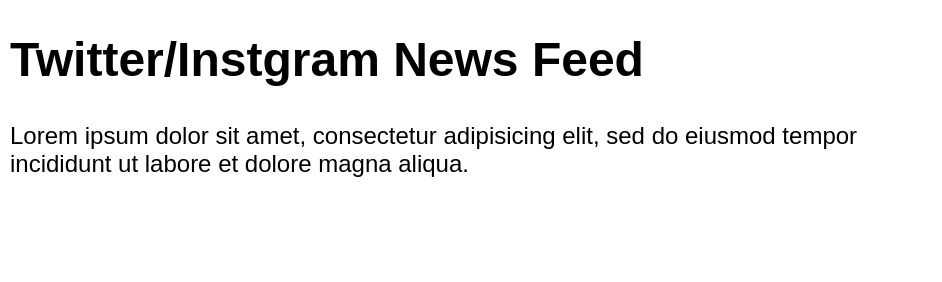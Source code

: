 <mxfile version="14.9.6" type="device"><diagram id="WypDje0zXpMNAflRrUtP" name="Page-1"><mxGraphModel dx="1106" dy="1918" grid="1" gridSize="10" guides="1" tooltips="1" connect="1" arrows="1" fold="1" page="1" pageScale="1" pageWidth="850" pageHeight="1100" math="0" shadow="0"><root><mxCell id="0"/><mxCell id="1" parent="0"/><mxCell id="qv5xLzrYBw__ioZs55o3-1" value="&lt;h1&gt;Twitter/Instgram News Feed&lt;/h1&gt;&lt;p&gt;Lorem ipsum dolor sit amet, consectetur adipisicing elit, sed do eiusmod tempor incididunt ut labore et dolore magna aliqua.&lt;/p&gt;" style="text;html=1;strokeColor=none;fillColor=none;spacing=5;spacingTop=-20;whiteSpace=wrap;overflow=hidden;rounded=0;" vertex="1" parent="1"><mxGeometry width="470" height="130" as="geometry"/></mxCell></root></mxGraphModel></diagram></mxfile>